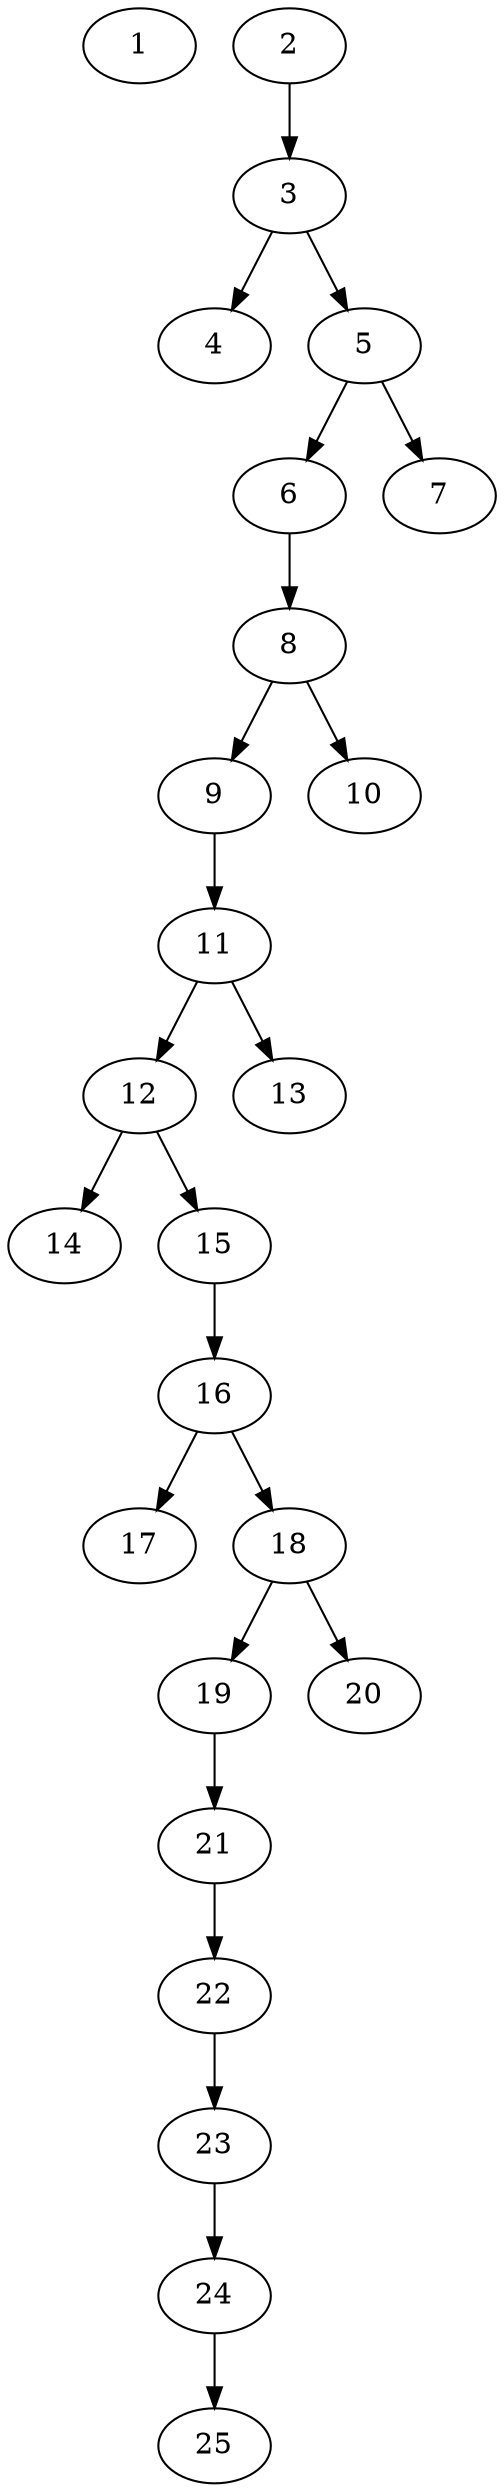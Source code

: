// DAG automatically generated by daggen at Thu Oct  3 14:00:39 2019
// ./daggen --dot -n 25 --ccr 0.3 --fat 0.3 --regular 0.5 --density 0.5 --mindata 5242880 --maxdata 52428800 
digraph G {
  1 [size="18018987", alpha="0.04", expect_size="5405696"] 
  2 [size="134045013", alpha="0.15", expect_size="40213504"] 
  2 -> 3 [size ="40213504"]
  3 [size="130935467", alpha="0.13", expect_size="39280640"] 
  3 -> 4 [size ="39280640"]
  3 -> 5 [size ="39280640"]
  4 [size="154443093", alpha="0.16", expect_size="46332928"] 
  5 [size="162764800", alpha="0.07", expect_size="48829440"] 
  5 -> 6 [size ="48829440"]
  5 -> 7 [size ="48829440"]
  6 [size="163771733", alpha="0.18", expect_size="49131520"] 
  6 -> 8 [size ="49131520"]
  7 [size="71195307", alpha="0.07", expect_size="21358592"] 
  8 [size="158696107", alpha="0.16", expect_size="47608832"] 
  8 -> 9 [size ="47608832"]
  8 -> 10 [size ="47608832"]
  9 [size="133242880", alpha="0.18", expect_size="39972864"] 
  9 -> 11 [size ="39972864"]
  10 [size="141622613", alpha="0.01", expect_size="42486784"] 
  11 [size="163420160", alpha="0.10", expect_size="49026048"] 
  11 -> 12 [size ="49026048"]
  11 -> 13 [size ="49026048"]
  12 [size="41393493", alpha="0.06", expect_size="12418048"] 
  12 -> 14 [size ="12418048"]
  12 -> 15 [size ="12418048"]
  13 [size="158883840", alpha="0.18", expect_size="47665152"] 
  14 [size="105018027", alpha="0.10", expect_size="31505408"] 
  15 [size="70925653", alpha="0.01", expect_size="21277696"] 
  15 -> 16 [size ="21277696"]
  16 [size="125794987", alpha="0.11", expect_size="37738496"] 
  16 -> 17 [size ="37738496"]
  16 -> 18 [size ="37738496"]
  17 [size="113602560", alpha="0.16", expect_size="34080768"] 
  18 [size="168444587", alpha="0.14", expect_size="50533376"] 
  18 -> 19 [size ="50533376"]
  18 -> 20 [size ="50533376"]
  19 [size="139011413", alpha="0.12", expect_size="41703424"] 
  19 -> 21 [size ="41703424"]
  20 [size="121920853", alpha="0.12", expect_size="36576256"] 
  21 [size="129047893", alpha="0.13", expect_size="38714368"] 
  21 -> 22 [size ="38714368"]
  22 [size="48042667", alpha="0.09", expect_size="14412800"] 
  22 -> 23 [size ="14412800"]
  23 [size="98293760", alpha="0.19", expect_size="29488128"] 
  23 -> 24 [size ="29488128"]
  24 [size="79735467", alpha="0.06", expect_size="23920640"] 
  24 -> 25 [size ="23920640"]
  25 [size="157491200", alpha="0.12", expect_size="47247360"] 
}
